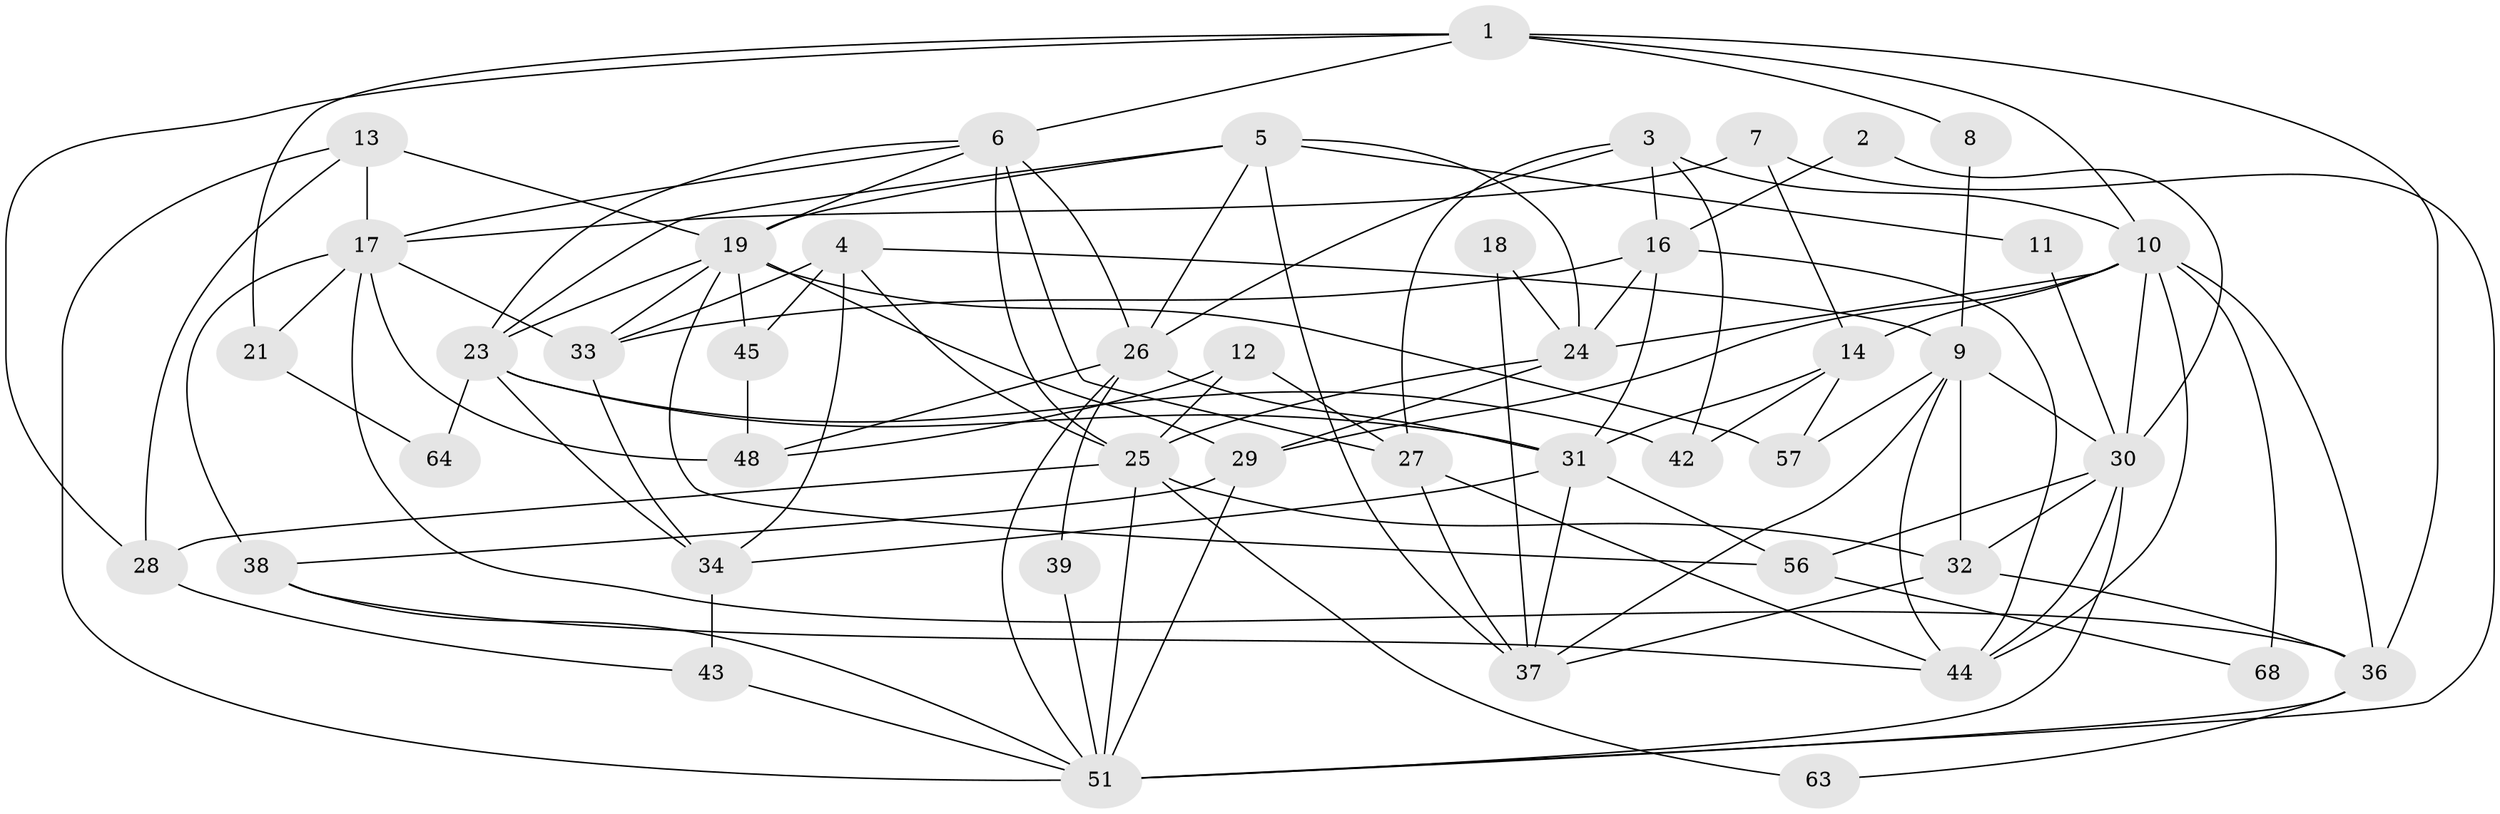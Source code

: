 // original degree distribution, {4: 0.3188405797101449, 2: 0.15942028985507245, 5: 0.17391304347826086, 3: 0.21739130434782608, 7: 0.014492753623188406, 8: 0.043478260869565216, 6: 0.07246376811594203}
// Generated by graph-tools (version 1.1) at 2025/42/03/06/25 10:42:00]
// undirected, 46 vertices, 113 edges
graph export_dot {
graph [start="1"]
  node [color=gray90,style=filled];
  1 [super="+20"];
  2;
  3 [super="+53"];
  4 [super="+60"];
  5 [super="+67"];
  6 [super="+15"];
  7;
  8;
  9;
  10 [super="+22"];
  11;
  12;
  13;
  14 [super="+62"];
  16 [super="+58"];
  17 [super="+40"];
  18;
  19 [super="+46"];
  21;
  23 [super="+47"];
  24 [super="+69"];
  25 [super="+55"];
  26 [super="+61"];
  27 [super="+35"];
  28;
  29 [super="+41"];
  30 [super="+49"];
  31 [super="+54"];
  32 [super="+66"];
  33;
  34;
  36;
  37 [super="+50"];
  38;
  39;
  42;
  43;
  44 [super="+52"];
  45;
  48;
  51 [super="+65"];
  56 [super="+59"];
  57;
  63;
  64;
  68;
  1 -- 28;
  1 -- 21;
  1 -- 6;
  1 -- 8;
  1 -- 36;
  1 -- 10;
  2 -- 30;
  2 -- 16;
  3 -- 42;
  3 -- 16;
  3 -- 26;
  3 -- 10;
  3 -- 27;
  4 -- 33;
  4 -- 25;
  4 -- 45;
  4 -- 9;
  4 -- 34;
  5 -- 19;
  5 -- 23;
  5 -- 24;
  5 -- 37;
  5 -- 26;
  5 -- 11;
  6 -- 27;
  6 -- 26;
  6 -- 17;
  6 -- 19;
  6 -- 23;
  6 -- 25;
  7 -- 14;
  7 -- 51;
  7 -- 17;
  8 -- 9;
  9 -- 32;
  9 -- 37;
  9 -- 44;
  9 -- 57;
  9 -- 30;
  10 -- 24;
  10 -- 68;
  10 -- 36;
  10 -- 44;
  10 -- 14;
  10 -- 29;
  10 -- 30;
  11 -- 30;
  12 -- 48;
  12 -- 25;
  12 -- 27;
  13 -- 28;
  13 -- 51;
  13 -- 19;
  13 -- 17;
  14 -- 42 [weight=2];
  14 -- 57;
  14 -- 31;
  16 -- 44;
  16 -- 24;
  16 -- 33;
  16 -- 31;
  17 -- 48;
  17 -- 33;
  17 -- 36;
  17 -- 21;
  17 -- 38;
  18 -- 24;
  18 -- 37;
  19 -- 29;
  19 -- 45;
  19 -- 33;
  19 -- 23;
  19 -- 57;
  19 -- 56;
  21 -- 64;
  23 -- 42;
  23 -- 64;
  23 -- 34;
  23 -- 31;
  24 -- 25;
  24 -- 29;
  25 -- 28;
  25 -- 51;
  25 -- 63;
  25 -- 32;
  26 -- 39;
  26 -- 48;
  26 -- 31;
  26 -- 51;
  27 -- 44;
  27 -- 37;
  28 -- 43;
  29 -- 38;
  29 -- 51;
  30 -- 44;
  30 -- 51;
  30 -- 56;
  30 -- 32;
  31 -- 34;
  31 -- 56;
  31 -- 37;
  32 -- 36;
  32 -- 37;
  33 -- 34;
  34 -- 43;
  36 -- 63;
  36 -- 51;
  38 -- 51;
  38 -- 44;
  39 -- 51;
  43 -- 51;
  45 -- 48;
  56 -- 68;
}
